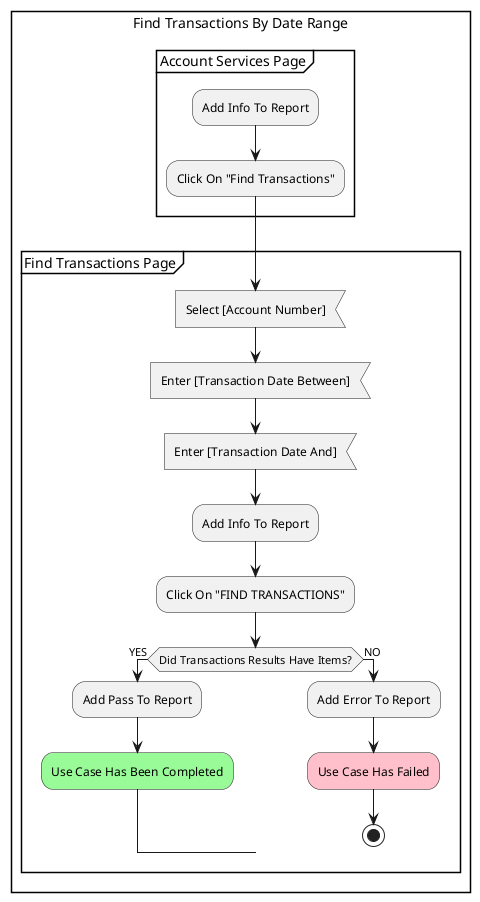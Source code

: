 @startuml FIND_TRANSACTIONS_E2E
rectangle "Find Transactions By Date Range" {
    partition "Account Services Page" {
        :Add Info To Report;
        :Click On "Find Transactions";
    }
    partition "Find Transactions Page" {
        :Select [Account Number]; <<input>>
        :Enter [Transaction Date Between]; <<input>>
        :Enter [Transaction Date And]; <<input>>
        :Add Info To Report;
        :Click On "FIND TRANSACTIONS";
        if (Did Transactions Results Have Items?) then (YES)
            :Add Pass To Report;
            #palegreen:Use Case Has Been Completed;
        else (NO)
            :Add Error To Report;
            #pink:Use Case Has Failed;
            stop
        endif
    }
}
@enduml